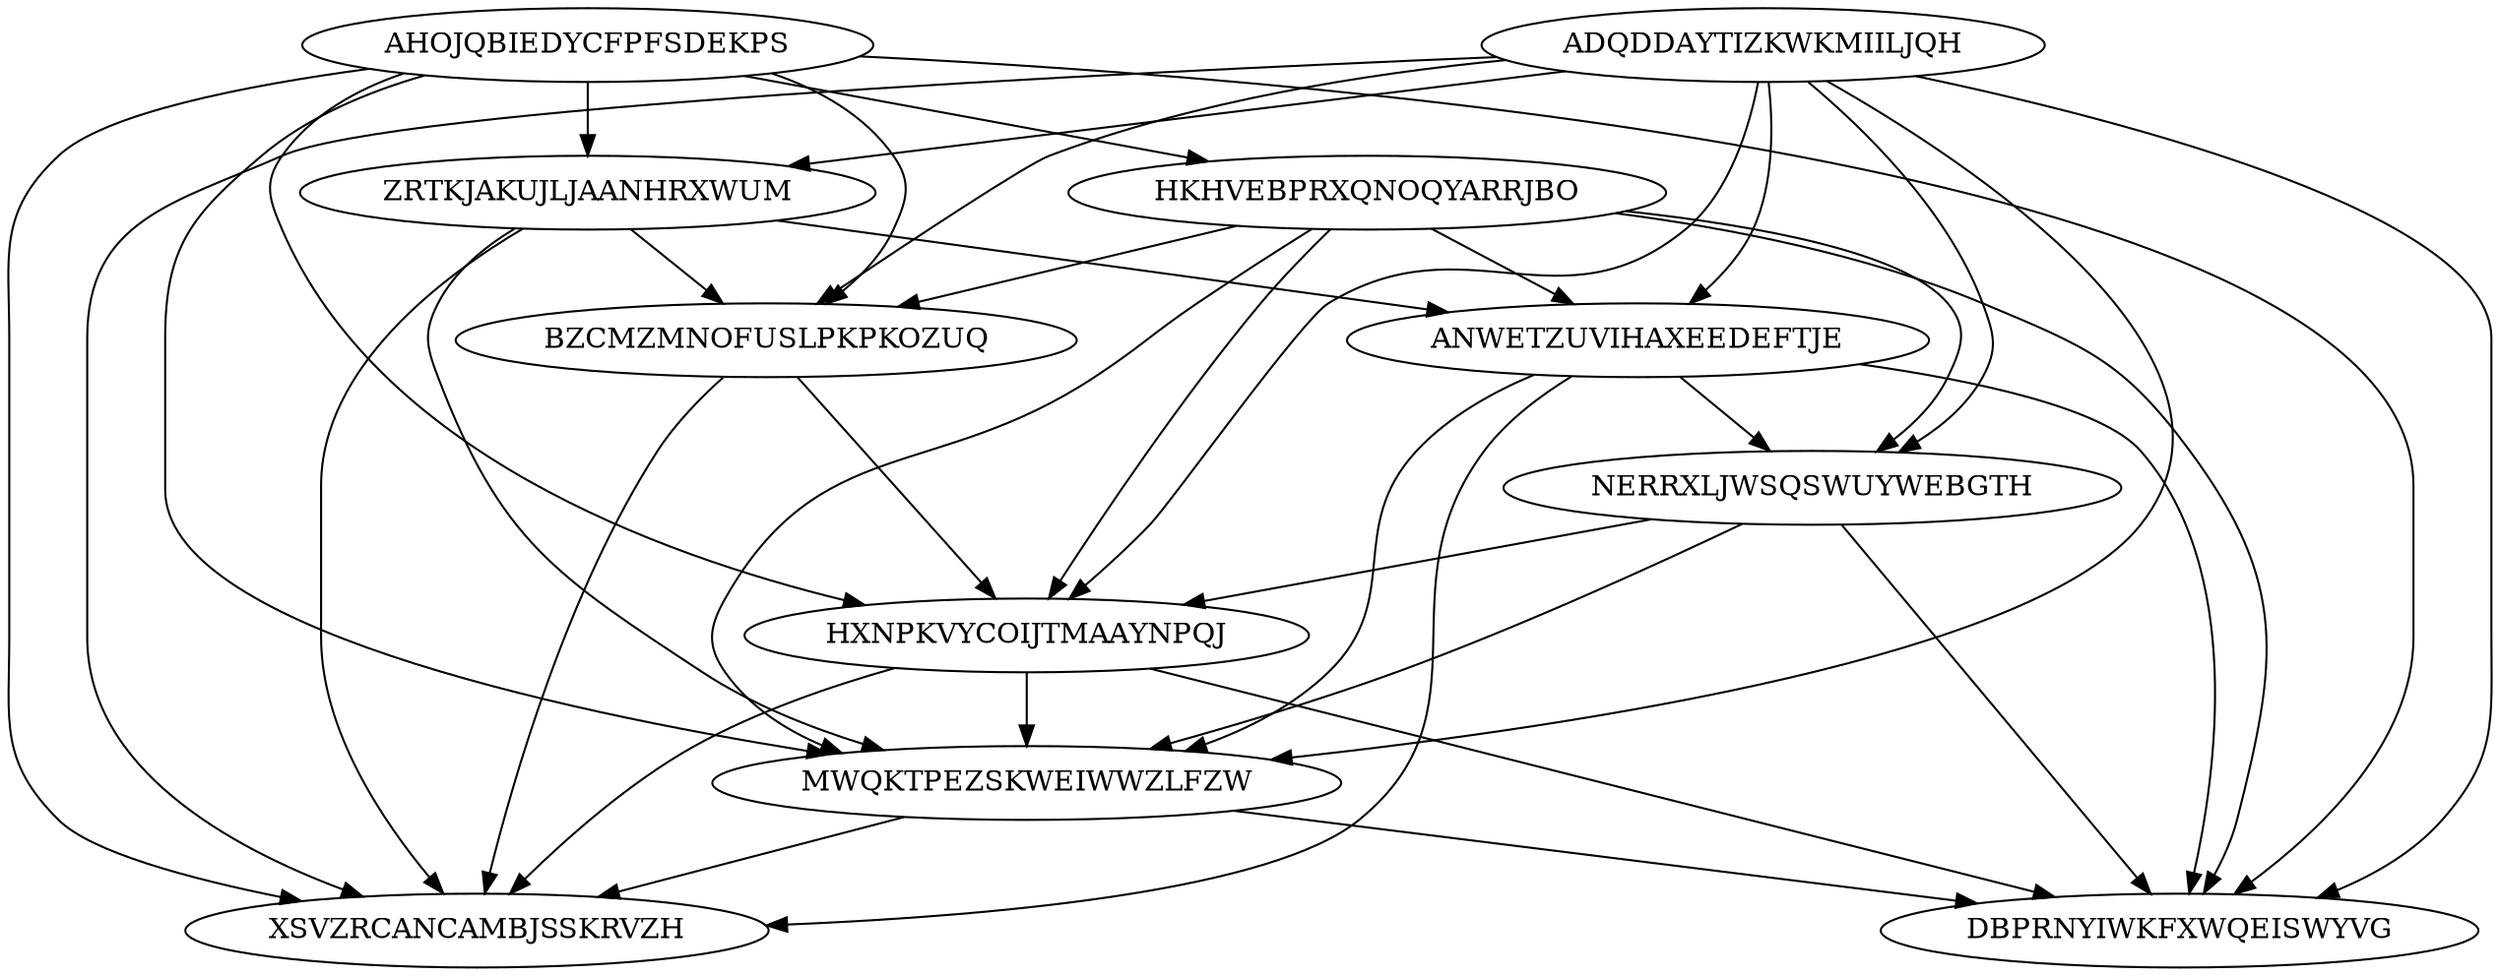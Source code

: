 digraph "N11M39" {
	AHOJQBIEDYCFPFSDEKPS			[Weight=10, Start=0, Processor=1];
	ADQDDAYTIZKWKMIILJQH			[Weight=15, Start=0, Processor=2];
	ZRTKJAKUJLJAANHRXWUM			[Weight=19, Start=28, Processor=1];
	HKHVEBPRXQNOQYARRJBO			[Weight=18, Start=10, Processor=1];
	BZCMZMNOFUSLPKPKOZUQ			[Weight=13, Start=47, Processor=1];
	ANWETZUVIHAXEEDEFTJE			[Weight=10, Start=60, Processor=1];
	NERRXLJWSQSWUYWEBGTH			[Weight=15, Start=70, Processor=1];
	HXNPKVYCOIJTMAAYNPQJ			[Weight=17, Start=85, Processor=1];
	MWQKTPEZSKWEIWWZLFZW			[Weight=11, Start=102, Processor=1];
	DBPRNYIWKFXWQEISWYVG			[Weight=16, Start=113, Processor=1];
	XSVZRCANCAMBJSSKRVZH			[Weight=12, Start=129, Processor=1];
	AHOJQBIEDYCFPFSDEKPS -> HKHVEBPRXQNOQYARRJBO		[Weight=18];
	ZRTKJAKUJLJAANHRXWUM -> MWQKTPEZSKWEIWWZLFZW		[Weight=14];
	BZCMZMNOFUSLPKPKOZUQ -> XSVZRCANCAMBJSSKRVZH		[Weight=10];
	AHOJQBIEDYCFPFSDEKPS -> XSVZRCANCAMBJSSKRVZH		[Weight=14];
	ADQDDAYTIZKWKMIILJQH -> DBPRNYIWKFXWQEISWYVG		[Weight=19];
	HKHVEBPRXQNOQYARRJBO -> DBPRNYIWKFXWQEISWYVG		[Weight=13];
	ADQDDAYTIZKWKMIILJQH -> ANWETZUVIHAXEEDEFTJE		[Weight=17];
	NERRXLJWSQSWUYWEBGTH -> MWQKTPEZSKWEIWWZLFZW		[Weight=10];
	ZRTKJAKUJLJAANHRXWUM -> BZCMZMNOFUSLPKPKOZUQ		[Weight=16];
	ADQDDAYTIZKWKMIILJQH -> MWQKTPEZSKWEIWWZLFZW		[Weight=18];
	ADQDDAYTIZKWKMIILJQH -> BZCMZMNOFUSLPKPKOZUQ		[Weight=20];
	HKHVEBPRXQNOQYARRJBO -> HXNPKVYCOIJTMAAYNPQJ		[Weight=15];
	NERRXLJWSQSWUYWEBGTH -> HXNPKVYCOIJTMAAYNPQJ		[Weight=17];
	ADQDDAYTIZKWKMIILJQH -> HXNPKVYCOIJTMAAYNPQJ		[Weight=20];
	AHOJQBIEDYCFPFSDEKPS -> BZCMZMNOFUSLPKPKOZUQ		[Weight=18];
	NERRXLJWSQSWUYWEBGTH -> DBPRNYIWKFXWQEISWYVG		[Weight=18];
	ZRTKJAKUJLJAANHRXWUM -> XSVZRCANCAMBJSSKRVZH		[Weight=12];
	ADQDDAYTIZKWKMIILJQH -> ZRTKJAKUJLJAANHRXWUM		[Weight=13];
	ANWETZUVIHAXEEDEFTJE -> XSVZRCANCAMBJSSKRVZH		[Weight=15];
	ANWETZUVIHAXEEDEFTJE -> MWQKTPEZSKWEIWWZLFZW		[Weight=10];
	AHOJQBIEDYCFPFSDEKPS -> MWQKTPEZSKWEIWWZLFZW		[Weight=20];
	HXNPKVYCOIJTMAAYNPQJ -> DBPRNYIWKFXWQEISWYVG		[Weight=11];
	MWQKTPEZSKWEIWWZLFZW -> XSVZRCANCAMBJSSKRVZH		[Weight=18];
	HKHVEBPRXQNOQYARRJBO -> MWQKTPEZSKWEIWWZLFZW		[Weight=19];
	ADQDDAYTIZKWKMIILJQH -> XSVZRCANCAMBJSSKRVZH		[Weight=16];
	AHOJQBIEDYCFPFSDEKPS -> ZRTKJAKUJLJAANHRXWUM		[Weight=20];
	HKHVEBPRXQNOQYARRJBO -> NERRXLJWSQSWUYWEBGTH		[Weight=11];
	ANWETZUVIHAXEEDEFTJE -> NERRXLJWSQSWUYWEBGTH		[Weight=14];
	HKHVEBPRXQNOQYARRJBO -> ANWETZUVIHAXEEDEFTJE		[Weight=10];
	BZCMZMNOFUSLPKPKOZUQ -> HXNPKVYCOIJTMAAYNPQJ		[Weight=13];
	HKHVEBPRXQNOQYARRJBO -> BZCMZMNOFUSLPKPKOZUQ		[Weight=19];
	ADQDDAYTIZKWKMIILJQH -> NERRXLJWSQSWUYWEBGTH		[Weight=10];
	AHOJQBIEDYCFPFSDEKPS -> HXNPKVYCOIJTMAAYNPQJ		[Weight=11];
	ZRTKJAKUJLJAANHRXWUM -> ANWETZUVIHAXEEDEFTJE		[Weight=16];
	HXNPKVYCOIJTMAAYNPQJ -> XSVZRCANCAMBJSSKRVZH		[Weight=14];
	ANWETZUVIHAXEEDEFTJE -> DBPRNYIWKFXWQEISWYVG		[Weight=18];
	AHOJQBIEDYCFPFSDEKPS -> DBPRNYIWKFXWQEISWYVG		[Weight=19];
	MWQKTPEZSKWEIWWZLFZW -> DBPRNYIWKFXWQEISWYVG		[Weight=15];
	HXNPKVYCOIJTMAAYNPQJ -> MWQKTPEZSKWEIWWZLFZW		[Weight=12];
}
